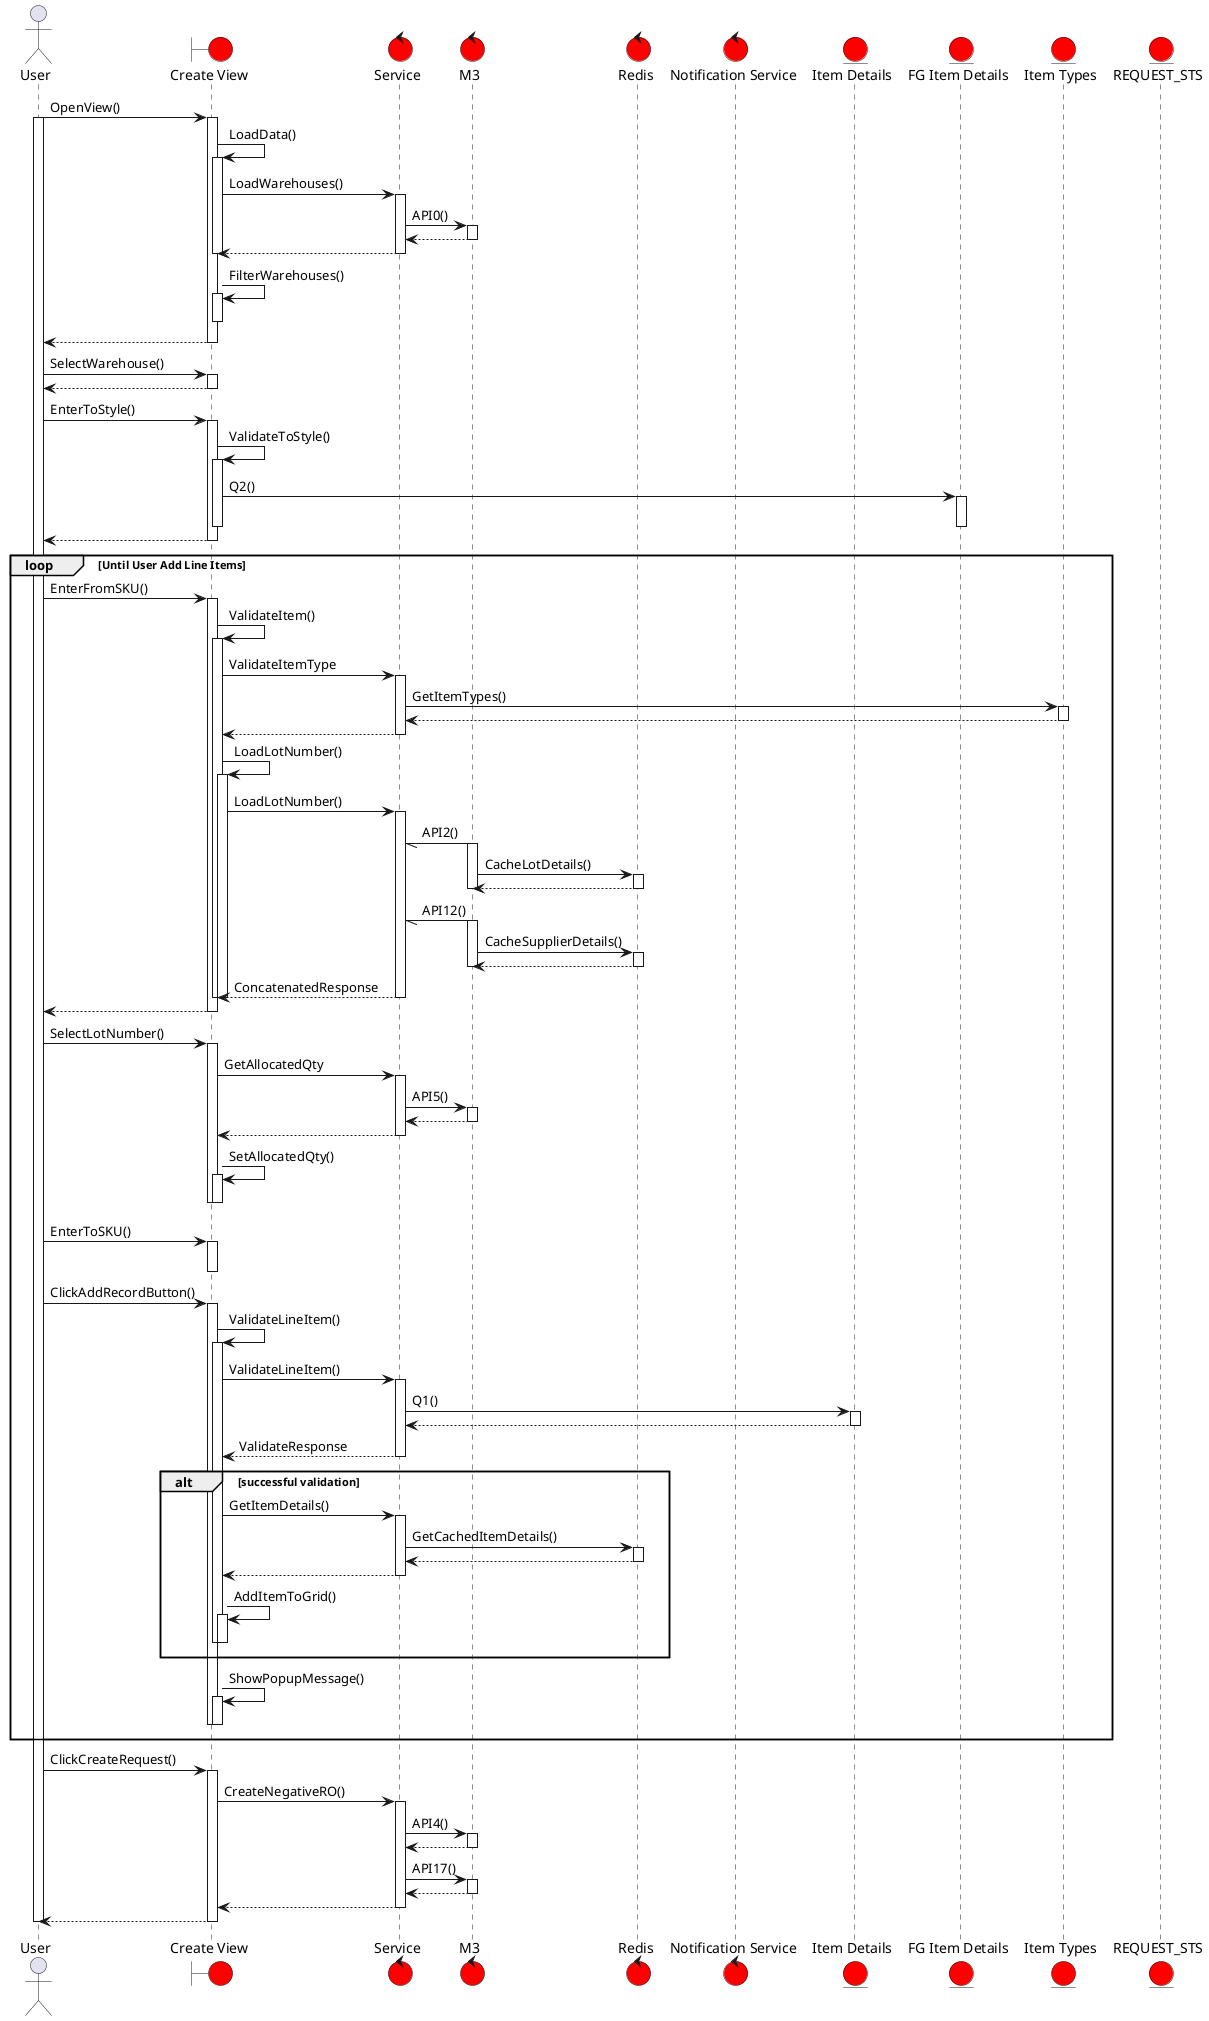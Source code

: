 @startuml "Merchant Create Request"

actor       User                    as User 
boundary "Create View"           as RECLASSCRUI  #FF0000
control "Service"               as SERVICE #FF0000
control "M3"                    as M3  #FF0000
control "Redis"                 as REDIS   #FF0000
control "Notification Service"  as NOTIFSER    #FF0000
entity "Item Details"          as ITMDET    #FF0000
entity "FG Item Details"       as FGITMDET   #FF0000
entity "Item Types"            as ITMTP   #FF0000
entity "REQUEST_STS"           as RQSTS   #FF0000


User -> RECLASSCRUI : OpenView()
activate User
    activate RECLASSCRUI
        RECLASSCRUI -> RECLASSCRUI : LoadData()
        activate RECLASSCRUI
            RECLASSCRUI -> SERVICE : LoadWarehouses()
            activate SERVICE
                SERVICE -> M3 : API0()
                activate M3
                    M3 --> SERVICE
                deactivate M3
            SERVICE --> RECLASSCRUI
            deactivate SERVICE
        deactivate RECLASSCRUI

    RECLASSCRUI -> RECLASSCRUI : FilterWarehouses()
    activate RECLASSCRUI
    deactivate RECLASSCRUI

    RECLASSCRUI --> User
    deactivate RECLASSCRUI

User -> RECLASSCRUI : SelectWarehouse()
activate RECLASSCRUI
RECLASSCRUI --> User
deactivate RECLASSCRUI

User -> RECLASSCRUI : EnterToStyle()
activate RECLASSCRUI
    RECLASSCRUI -> RECLASSCRUI : ValidateToStyle()
    activate RECLASSCRUI
        RECLASSCRUI -> FGITMDET : Q2()
        activate FGITMDET
        deactivate FGITMDET
    deactivate RECLASSCRUI
    RECLASSCRUI --> User
deactivate RECLASSCRUI

loop Until User Add Line Items
User -> RECLASSCRUI : EnterFromSKU()
activate RECLASSCRUI
    RECLASSCRUI -> RECLASSCRUI : ValidateItem()
    activate RECLASSCRUI
        RECLASSCRUI -> SERVICE : ValidateItemType
        activate SERVICE
            SERVICE -> ITMTP : GetItemTypes()
            activate ITMTP
                ITMTP --> SERVICE
            deactivate ITMTP
            SERVICE --> RECLASSCRUI

        deactivate SERVICE
        RECLASSCRUI -> RECLASSCRUI : LoadLotNumber()
        activate RECLASSCRUI
            RECLASSCRUI -> SERVICE :LoadLotNumber()
            activate SERVICE
                SERVICE \\- M3 : API2()
                activate M3
                    M3 -> REDIS : CacheLotDetails()
                    activate REDIS
                    REDIS --> M3
                    deactivate REDIS
                    
                deactivate M3

                SERVICE \\- M3 : API12()
                activate M3
                    M3 -> REDIS : CacheSupplierDetails()
                    activate REDIS
                    REDIS --> M3
                    deactivate REDIS
                    
                deactivate M3
            SERVICE --> RECLASSCRUI : ConcatenatedResponse
            deactivate SERVICE        
        deactivate RECLASSCRUI

    deactivate RECLASSCRUI
    RECLASSCRUI --> User
deactivate RECLASSCRUI

User -> RECLASSCRUI : SelectLotNumber()
activate RECLASSCRUI
    RECLASSCRUI -> SERVICE : GetAllocatedQty
    activate SERVICE
        SERVICE -> M3 : API5()
        activate M3
            M3 --> SERVICE
        deactivate M3
    SERVICE --> RECLASSCRUI    
    deactivate SERVICE
        
    RECLASSCRUI -> RECLASSCRUI : SetAllocatedQty()
    activate RECLASSCRUI
    deactivate RECLASSCRUI
    deactivate SERVICE
deactivate RECLASSCRUI
deactivate RECLASSCRUI

User -> RECLASSCRUI : EnterToSKU()
activate RECLASSCRUI
deactivate RECLASSCRUI

User -> RECLASSCRUI : ClickAddRecordButton()
activate RECLASSCRUI
    RECLASSCRUI -> RECLASSCRUI : ValidateLineItem()
    activate RECLASSCRUI
        RECLASSCRUI -> SERVICE : ValidateLineItem()
        activate SERVICE
            SERVICE -> ITMDET : Q1()
            activate ITMDET
            ITMDET --> SERVICE
            deactivate ITMDET
        SERVICE -->  RECLASSCRUI : ValidateResponse
        deactivate SERVICE
        alt successful validation
        RECLASSCRUI -> SERVICE : GetItemDetails()
        activate SERVICE
            SERVICE -> REDIS : GetCachedItemDetails()
            activate REDIS
                REDIS --> SERVICE
            deactivate REDIS
        SERVICE --> RECLASSCRUI
        deactivate SERVICE
        RECLASSCRUI -> RECLASSCRUI : AddItemToGrid()
        activate RECLASSCRUI
        deactivate RECLASSCRUI            
      
    deactivate RECLASSCRUI
    end

    RECLASSCRUI -> RECLASSCRUI : ShowPopupMessage()
    activate RECLASSCRUI
    deactivate RECLASSCRUI
deactivate RECLASSCRUI
end

User -> RECLASSCRUI: ClickCreateRequest()
activate RECLASSCRUI
    RECLASSCRUI -> SERVICE : CreateNegativeRO()
    activate SERVICE
        SERVICE -> M3 : API4()
        activate M3
            M3 --> SERVICE
        deactivate M3
        SERVICE -> M3 : API17()
        activate M3
            M3 --> SERVICE
        deactivate M3
    SERVICE --> RECLASSCRUI
    deactivate SERVICE
RECLASSCRUI --> User    
deactivate RECLASSCRUI

deactivate User
@enduml